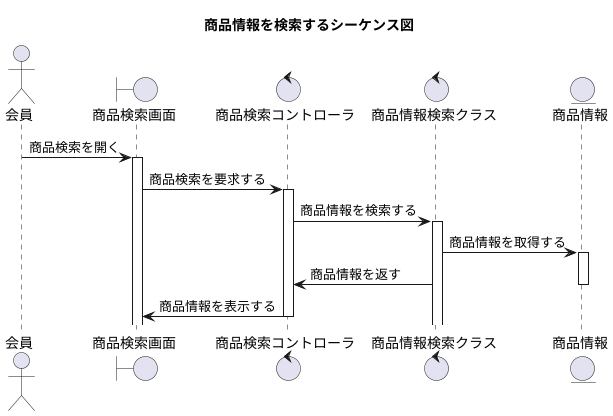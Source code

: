 @startuml 演習4-5
title 商品情報を検索するシーケンス図

actor 会員
boundary 商品検索画面

control 商品検索コントローラ
control 商品情報検索クラス
entity 商品情報

会員 -> 商品検索画面: 商品検索を開く
activate 商品検索画面

商品検索画面 -> 商品検索コントローラ: 商品検索を要求する
activate 商品検索コントローラ

商品検索コントローラ -> 商品情報検索クラス: 商品情報を検索する
activate 商品情報検索クラス

商品情報検索クラス -> 商品情報: 商品情報を取得する
activate 商品情報

商品情報検索クラス -> 商品検索コントローラ: 商品情報を返す
deactivate 商品情報

商品検索コントローラ -> 商品検索画面: 商品情報を表示する
deactivate 商品検索コントローラ

@enduml
